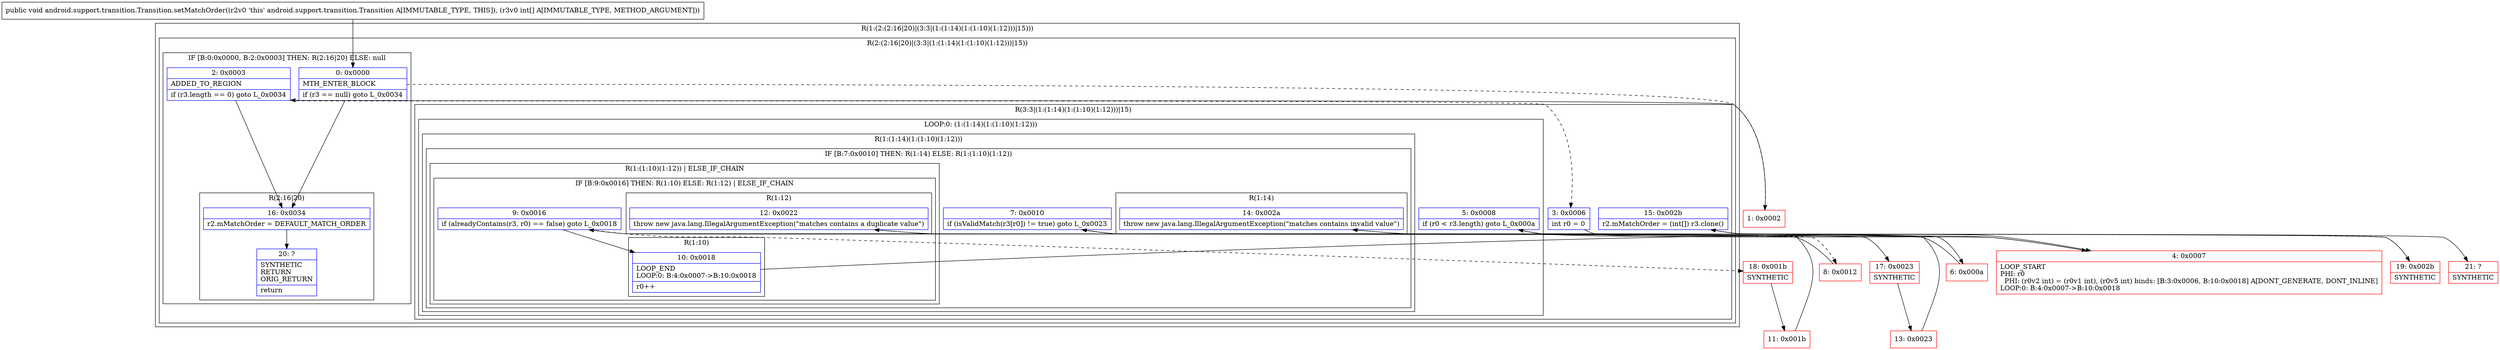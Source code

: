 digraph "CFG forandroid.support.transition.Transition.setMatchOrder([I)V" {
subgraph cluster_Region_1090695804 {
label = "R(1:(2:(2:16|20)|(3:3|(1:(1:14)(1:(1:10)(1:12)))|15)))";
node [shape=record,color=blue];
subgraph cluster_Region_1045261309 {
label = "R(2:(2:16|20)|(3:3|(1:(1:14)(1:(1:10)(1:12)))|15))";
node [shape=record,color=blue];
subgraph cluster_IfRegion_680107099 {
label = "IF [B:0:0x0000, B:2:0x0003] THEN: R(2:16|20) ELSE: null";
node [shape=record,color=blue];
Node_0 [shape=record,label="{0\:\ 0x0000|MTH_ENTER_BLOCK\l|if (r3 == null) goto L_0x0034\l}"];
Node_2 [shape=record,label="{2\:\ 0x0003|ADDED_TO_REGION\l|if (r3.length == 0) goto L_0x0034\l}"];
subgraph cluster_Region_391018348 {
label = "R(2:16|20)";
node [shape=record,color=blue];
Node_16 [shape=record,label="{16\:\ 0x0034|r2.mMatchOrder = DEFAULT_MATCH_ORDER\l}"];
Node_20 [shape=record,label="{20\:\ ?|SYNTHETIC\lRETURN\lORIG_RETURN\l|return\l}"];
}
}
subgraph cluster_Region_1237949048 {
label = "R(3:3|(1:(1:14)(1:(1:10)(1:12)))|15)";
node [shape=record,color=blue];
Node_3 [shape=record,label="{3\:\ 0x0006|int r0 = 0\l}"];
subgraph cluster_LoopRegion_371678228 {
label = "LOOP:0: (1:(1:14)(1:(1:10)(1:12)))";
node [shape=record,color=blue];
Node_5 [shape=record,label="{5\:\ 0x0008|if (r0 \< r3.length) goto L_0x000a\l}"];
subgraph cluster_Region_1133225643 {
label = "R(1:(1:14)(1:(1:10)(1:12)))";
node [shape=record,color=blue];
subgraph cluster_IfRegion_653876128 {
label = "IF [B:7:0x0010] THEN: R(1:14) ELSE: R(1:(1:10)(1:12))";
node [shape=record,color=blue];
Node_7 [shape=record,label="{7\:\ 0x0010|if (isValidMatch(r3[r0]) != true) goto L_0x0023\l}"];
subgraph cluster_Region_374091684 {
label = "R(1:14)";
node [shape=record,color=blue];
Node_14 [shape=record,label="{14\:\ 0x002a|throw new java.lang.IllegalArgumentException(\"matches contains invalid value\")\l}"];
}
subgraph cluster_Region_1925382770 {
label = "R(1:(1:10)(1:12)) | ELSE_IF_CHAIN\l";
node [shape=record,color=blue];
subgraph cluster_IfRegion_593895261 {
label = "IF [B:9:0x0016] THEN: R(1:10) ELSE: R(1:12) | ELSE_IF_CHAIN\l";
node [shape=record,color=blue];
Node_9 [shape=record,label="{9\:\ 0x0016|if (alreadyContains(r3, r0) == false) goto L_0x0018\l}"];
subgraph cluster_Region_524418521 {
label = "R(1:10)";
node [shape=record,color=blue];
Node_10 [shape=record,label="{10\:\ 0x0018|LOOP_END\lLOOP:0: B:4:0x0007\-\>B:10:0x0018\l|r0++\l}"];
}
subgraph cluster_Region_382926417 {
label = "R(1:12)";
node [shape=record,color=blue];
Node_12 [shape=record,label="{12\:\ 0x0022|throw new java.lang.IllegalArgumentException(\"matches contains a duplicate value\")\l}"];
}
}
}
}
}
}
Node_15 [shape=record,label="{15\:\ 0x002b|r2.mMatchOrder = (int[]) r3.clone()\l}"];
}
}
}
Node_1 [shape=record,color=red,label="{1\:\ 0x0002}"];
Node_4 [shape=record,color=red,label="{4\:\ 0x0007|LOOP_START\lPHI: r0 \l  PHI: (r0v2 int) = (r0v1 int), (r0v5 int) binds: [B:3:0x0006, B:10:0x0018] A[DONT_GENERATE, DONT_INLINE]\lLOOP:0: B:4:0x0007\-\>B:10:0x0018\l}"];
Node_6 [shape=record,color=red,label="{6\:\ 0x000a}"];
Node_8 [shape=record,color=red,label="{8\:\ 0x0012}"];
Node_11 [shape=record,color=red,label="{11\:\ 0x001b}"];
Node_13 [shape=record,color=red,label="{13\:\ 0x0023}"];
Node_17 [shape=record,color=red,label="{17\:\ 0x0023|SYNTHETIC\l}"];
Node_18 [shape=record,color=red,label="{18\:\ 0x001b|SYNTHETIC\l}"];
Node_19 [shape=record,color=red,label="{19\:\ 0x002b|SYNTHETIC\l}"];
Node_21 [shape=record,color=red,label="{21\:\ ?|SYNTHETIC\l}"];
MethodNode[shape=record,label="{public void android.support.transition.Transition.setMatchOrder((r2v0 'this' android.support.transition.Transition A[IMMUTABLE_TYPE, THIS]), (r3v0 int[] A[IMMUTABLE_TYPE, METHOD_ARGUMENT])) }"];
MethodNode -> Node_0;
Node_0 -> Node_1[style=dashed];
Node_0 -> Node_16;
Node_2 -> Node_3[style=dashed];
Node_2 -> Node_16;
Node_16 -> Node_20;
Node_3 -> Node_4;
Node_5 -> Node_6;
Node_5 -> Node_19[style=dashed];
Node_7 -> Node_8[style=dashed];
Node_7 -> Node_17;
Node_9 -> Node_10;
Node_9 -> Node_18[style=dashed];
Node_10 -> Node_4;
Node_15 -> Node_21;
Node_1 -> Node_2;
Node_4 -> Node_5;
Node_6 -> Node_7;
Node_8 -> Node_9;
Node_11 -> Node_12;
Node_13 -> Node_14;
Node_17 -> Node_13;
Node_18 -> Node_11;
Node_19 -> Node_15;
}

